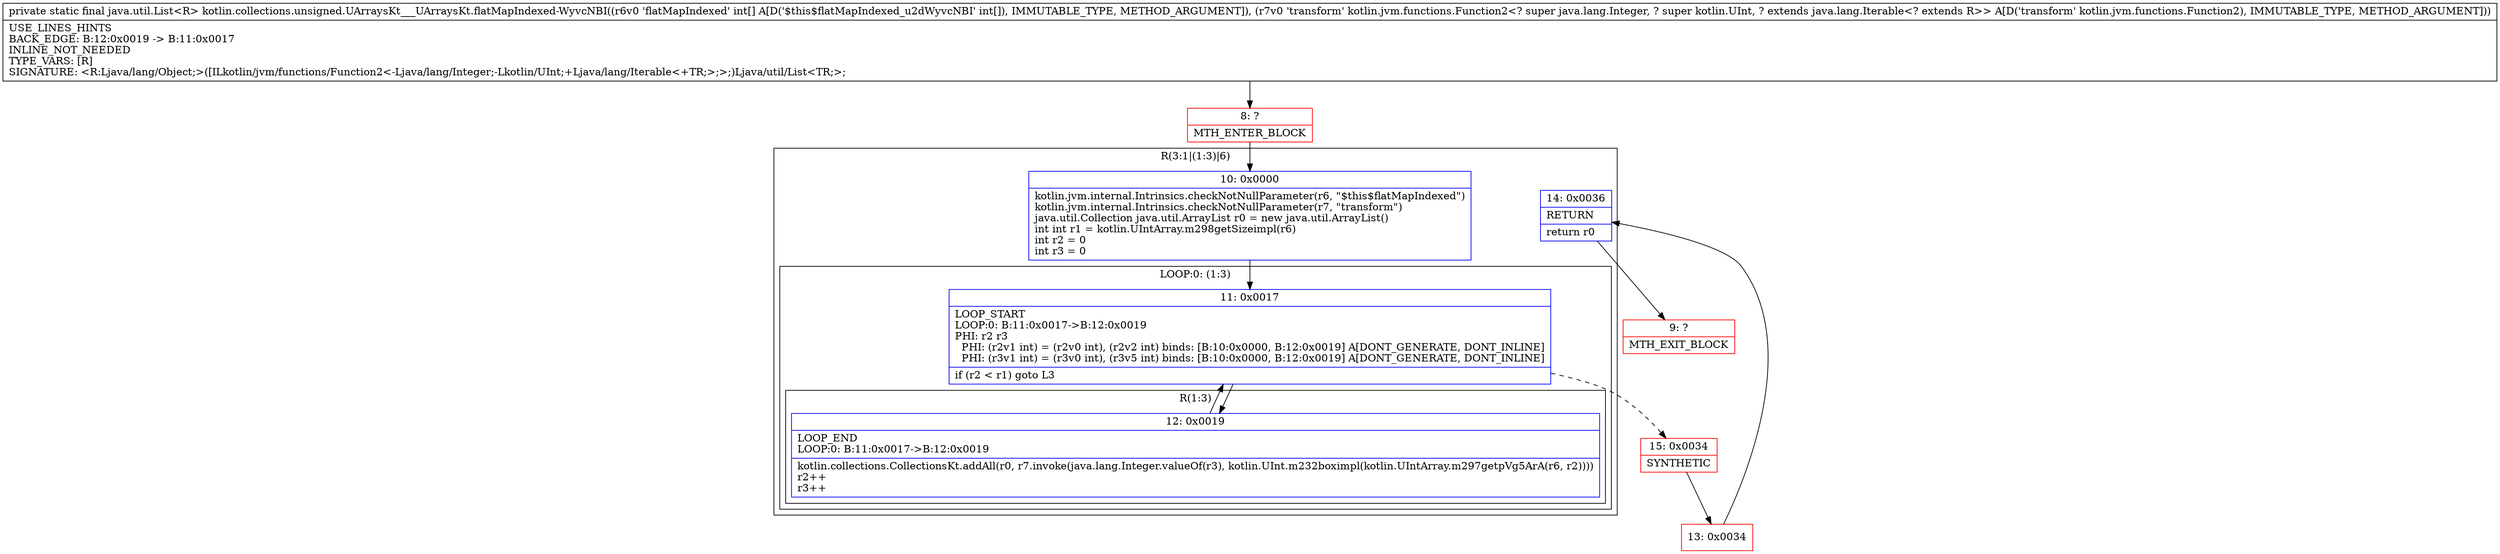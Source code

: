 digraph "CFG forkotlin.collections.unsigned.UArraysKt___UArraysKt.flatMapIndexed\-WyvcNBI([ILkotlin\/jvm\/functions\/Function2;)Ljava\/util\/List;" {
subgraph cluster_Region_88875167 {
label = "R(3:1|(1:3)|6)";
node [shape=record,color=blue];
Node_10 [shape=record,label="{10\:\ 0x0000|kotlin.jvm.internal.Intrinsics.checkNotNullParameter(r6, \"$this$flatMapIndexed\")\lkotlin.jvm.internal.Intrinsics.checkNotNullParameter(r7, \"transform\")\ljava.util.Collection java.util.ArrayList r0 = new java.util.ArrayList()\lint int r1 = kotlin.UIntArray.m298getSizeimpl(r6)\lint r2 = 0\lint r3 = 0\l}"];
subgraph cluster_LoopRegion_1974857936 {
label = "LOOP:0: (1:3)";
node [shape=record,color=blue];
Node_11 [shape=record,label="{11\:\ 0x0017|LOOP_START\lLOOP:0: B:11:0x0017\-\>B:12:0x0019\lPHI: r2 r3 \l  PHI: (r2v1 int) = (r2v0 int), (r2v2 int) binds: [B:10:0x0000, B:12:0x0019] A[DONT_GENERATE, DONT_INLINE]\l  PHI: (r3v1 int) = (r3v0 int), (r3v5 int) binds: [B:10:0x0000, B:12:0x0019] A[DONT_GENERATE, DONT_INLINE]\l|if (r2 \< r1) goto L3\l}"];
subgraph cluster_Region_1226397531 {
label = "R(1:3)";
node [shape=record,color=blue];
Node_12 [shape=record,label="{12\:\ 0x0019|LOOP_END\lLOOP:0: B:11:0x0017\-\>B:12:0x0019\l|kotlin.collections.CollectionsKt.addAll(r0, r7.invoke(java.lang.Integer.valueOf(r3), kotlin.UInt.m232boximpl(kotlin.UIntArray.m297getpVg5ArA(r6, r2))))\lr2++\lr3++\l}"];
}
}
Node_14 [shape=record,label="{14\:\ 0x0036|RETURN\l|return r0\l}"];
}
Node_8 [shape=record,color=red,label="{8\:\ ?|MTH_ENTER_BLOCK\l}"];
Node_15 [shape=record,color=red,label="{15\:\ 0x0034|SYNTHETIC\l}"];
Node_13 [shape=record,color=red,label="{13\:\ 0x0034}"];
Node_9 [shape=record,color=red,label="{9\:\ ?|MTH_EXIT_BLOCK\l}"];
MethodNode[shape=record,label="{private static final java.util.List\<R\> kotlin.collections.unsigned.UArraysKt___UArraysKt.flatMapIndexed\-WyvcNBI((r6v0 'flatMapIndexed' int[] A[D('$this$flatMapIndexed_u2dWyvcNBI' int[]), IMMUTABLE_TYPE, METHOD_ARGUMENT]), (r7v0 'transform' kotlin.jvm.functions.Function2\<? super java.lang.Integer, ? super kotlin.UInt, ? extends java.lang.Iterable\<? extends R\>\> A[D('transform' kotlin.jvm.functions.Function2), IMMUTABLE_TYPE, METHOD_ARGUMENT]))  | USE_LINES_HINTS\lBACK_EDGE: B:12:0x0019 \-\> B:11:0x0017\lINLINE_NOT_NEEDED\lTYPE_VARS: [R]\lSIGNATURE: \<R:Ljava\/lang\/Object;\>([ILkotlin\/jvm\/functions\/Function2\<\-Ljava\/lang\/Integer;\-Lkotlin\/UInt;+Ljava\/lang\/Iterable\<+TR;\>;\>;)Ljava\/util\/List\<TR;\>;\l}"];
MethodNode -> Node_8;Node_10 -> Node_11;
Node_11 -> Node_12;
Node_11 -> Node_15[style=dashed];
Node_12 -> Node_11;
Node_14 -> Node_9;
Node_8 -> Node_10;
Node_15 -> Node_13;
Node_13 -> Node_14;
}

